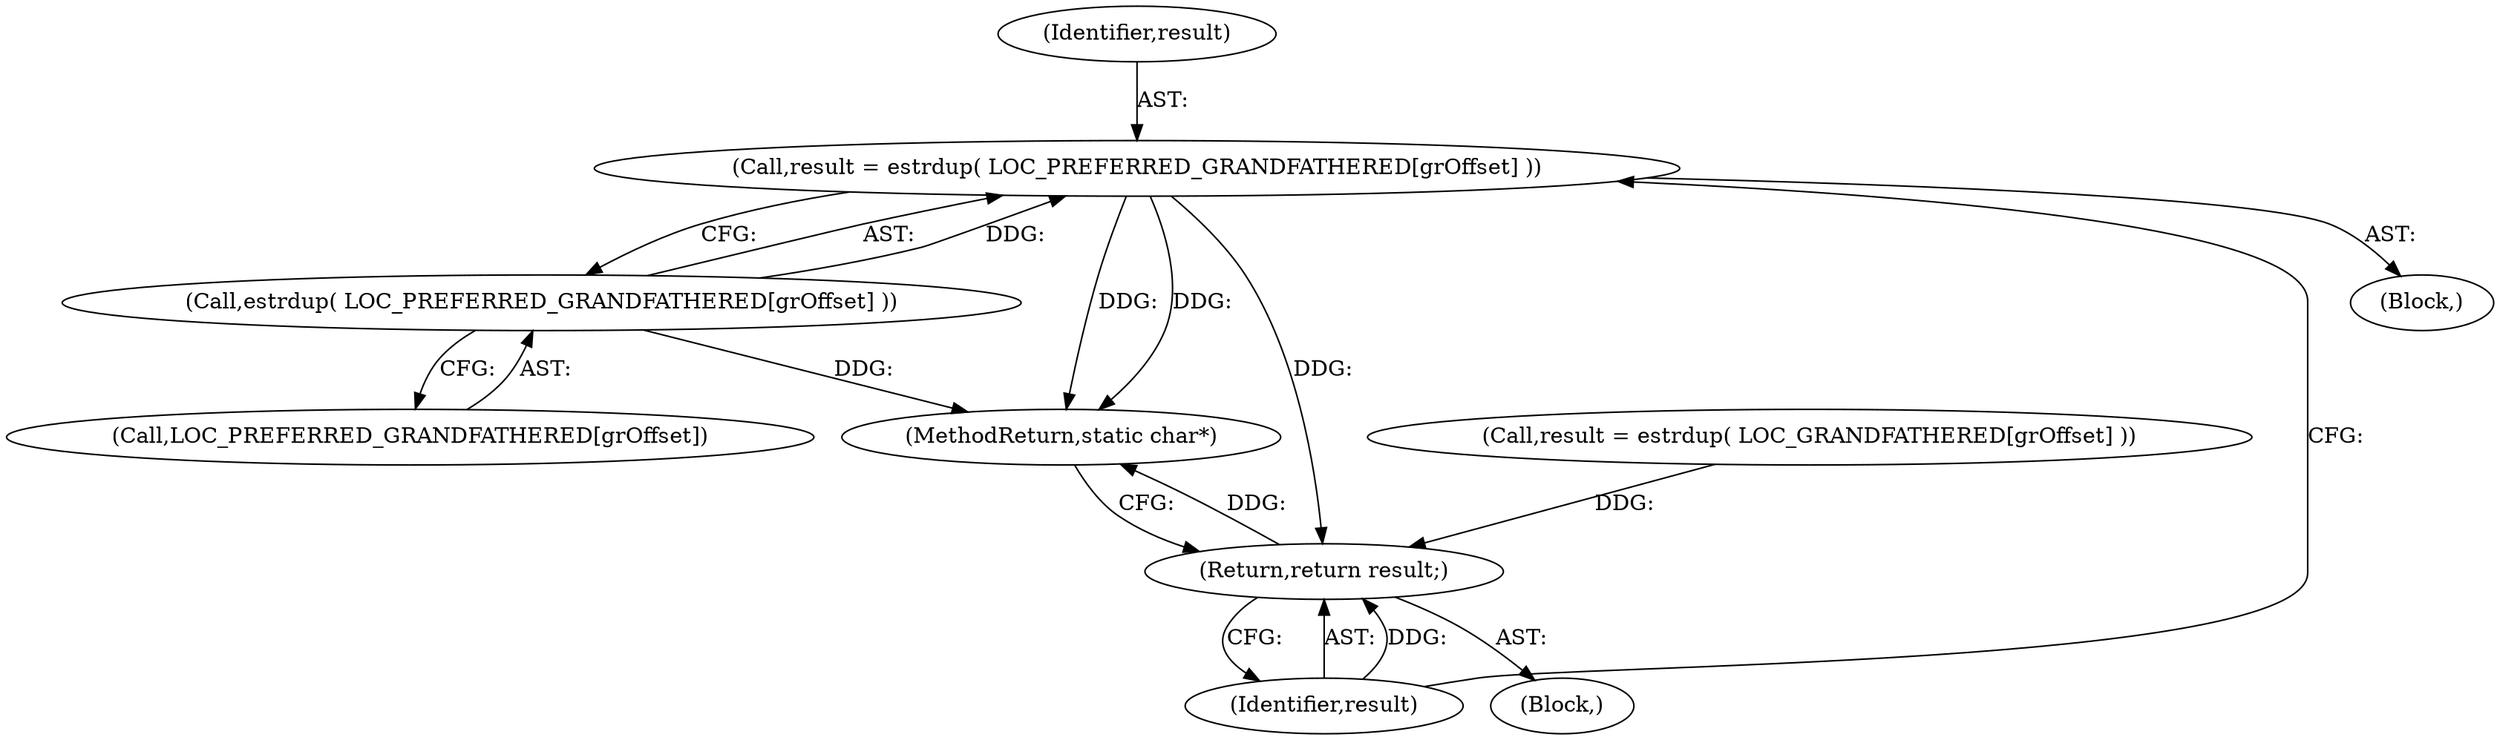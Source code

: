 digraph "0_php-src_97eff7eb57fc2320c267a949cffd622c38712484?w=1_18@API" {
"1000130" [label="(Call,result = estrdup( LOC_PREFERRED_GRANDFATHERED[grOffset] ))"];
"1000132" [label="(Call,estrdup( LOC_PREFERRED_GRANDFATHERED[grOffset] ))"];
"1000144" [label="(Return,return result;)"];
"1000131" [label="(Identifier,result)"];
"1000145" [label="(Identifier,result)"];
"1000133" [label="(Call,LOC_PREFERRED_GRANDFATHERED[grOffset])"];
"1000129" [label="(Block,)"];
"1000132" [label="(Call,estrdup( LOC_PREFERRED_GRANDFATHERED[grOffset] ))"];
"1000146" [label="(MethodReturn,static char*)"];
"1000138" [label="(Call,result = estrdup( LOC_GRANDFATHERED[grOffset] ))"];
"1000144" [label="(Return,return result;)"];
"1000130" [label="(Call,result = estrdup( LOC_PREFERRED_GRANDFATHERED[grOffset] ))"];
"1000104" [label="(Block,)"];
"1000130" -> "1000129"  [label="AST: "];
"1000130" -> "1000132"  [label="CFG: "];
"1000131" -> "1000130"  [label="AST: "];
"1000132" -> "1000130"  [label="AST: "];
"1000145" -> "1000130"  [label="CFG: "];
"1000130" -> "1000146"  [label="DDG: "];
"1000130" -> "1000146"  [label="DDG: "];
"1000132" -> "1000130"  [label="DDG: "];
"1000130" -> "1000144"  [label="DDG: "];
"1000132" -> "1000133"  [label="CFG: "];
"1000133" -> "1000132"  [label="AST: "];
"1000132" -> "1000146"  [label="DDG: "];
"1000144" -> "1000104"  [label="AST: "];
"1000144" -> "1000145"  [label="CFG: "];
"1000145" -> "1000144"  [label="AST: "];
"1000146" -> "1000144"  [label="CFG: "];
"1000144" -> "1000146"  [label="DDG: "];
"1000145" -> "1000144"  [label="DDG: "];
"1000138" -> "1000144"  [label="DDG: "];
}
